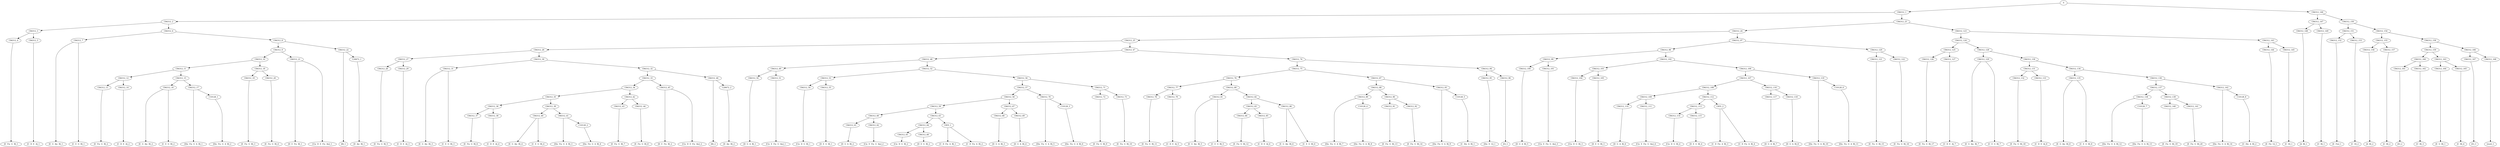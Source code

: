 digraph sample{
"S" -> "C84312_1";
"C84312_1" -> "C84312_2";
"C84312_2" -> "C84312_3";
"C84312_3" -> "C84312_4";
"C84312_4" -> "[E  Fis  G  B]_1";
"C84312_3" -> "C84312_5";
"C84312_5" -> "[C  D  E  A]_1";
"C84312_2" -> "C84312_6";
"C84312_6" -> "C84312_7";
"C84312_7" -> "[E  G  Ais  B]_1";
"C84312_7" -> "[C  E  G  B]_1";
"C84312_6" -> "C84312_8";
"C84312_8" -> "C84312_9";
"C84312_9" -> "C84312_10";
"C84312_10" -> "C84312_11";
"C84312_11" -> "C84312_12";
"C84312_12" -> "C84312_13";
"C84312_13" -> "[E  Fis  G  B]_2";
"C84312_12" -> "C84312_14";
"C84312_14" -> "[C  D  E  A]_2";
"C84312_11" -> "C84312_15";
"C84312_15" -> "C84312_16";
"C84312_16" -> "[E  G  Ais  B]_2";
"C84312_16" -> "[C  E  G  B]_2";
"C84312_15" -> "C84312_17";
"C84312_17" -> "[Dis  Fis  G  A  B]_1";
"C84312_17" -> "C10128_1";
"C10128_1" -> "[Dis  Fis  G  A  B]_2";
"C84312_10" -> "C84312_18";
"C84312_18" -> "C84312_19";
"C84312_19" -> "[E  Fis  G  B]_3";
"C84312_18" -> "C84312_20";
"C84312_20" -> "[E  Fis  G  B]_4";
"C84312_9" -> "C84312_21";
"C84312_21" -> "[D  E  Fis  B]_1";
"C84312_21" -> "[Cis  D  E  Fis  Ais]_1";
"C84312_8" -> "C84312_22";
"C84312_22" -> "[B]_1";
"C84312_22" -> "C20672_1";
"C20672_1" -> "[D  Ais  B]_1";
"C84312_1" -> "C84312_23";
"C84312_23" -> "C84312_24";
"C84312_24" -> "C84312_25";
"C84312_25" -> "C84312_26";
"C84312_26" -> "C84312_27";
"C84312_27" -> "C84312_28";
"C84312_28" -> "[E  Fis  G  B]_5";
"C84312_27" -> "C84312_29";
"C84312_29" -> "[C  D  E  A]_3";
"C84312_26" -> "C84312_30";
"C84312_30" -> "C84312_31";
"C84312_31" -> "[E  G  Ais  B]_3";
"C84312_31" -> "[C  E  G  B]_3";
"C84312_30" -> "C84312_32";
"C84312_32" -> "C84312_33";
"C84312_33" -> "C84312_34";
"C84312_34" -> "C84312_35";
"C84312_35" -> "C84312_36";
"C84312_36" -> "C84312_37";
"C84312_37" -> "[E  Fis  G  B]_6";
"C84312_36" -> "C84312_38";
"C84312_38" -> "[C  D  E  A]_4";
"C84312_35" -> "C84312_39";
"C84312_39" -> "C84312_40";
"C84312_40" -> "[E  G  Ais  B]_4";
"C84312_40" -> "[C  E  G  B]_4";
"C84312_39" -> "C84312_41";
"C84312_41" -> "[Dis  Fis  G  A  B]_3";
"C84312_41" -> "C10128_2";
"C10128_2" -> "[Dis  Fis  G  A  B]_4";
"C84312_34" -> "C84312_42";
"C84312_42" -> "C84312_43";
"C84312_43" -> "[E  Fis  G  B]_7";
"C84312_42" -> "C84312_44";
"C84312_44" -> "[E  Fis  G  B]_8";
"C84312_33" -> "C84312_45";
"C84312_45" -> "[D  E  Fis  B]_2";
"C84312_45" -> "[Cis  D  E  Fis  Ais]_2";
"C84312_32" -> "C84312_46";
"C84312_46" -> "[B]_2";
"C84312_46" -> "C20672_2";
"C20672_2" -> "[D  Ais  B]_2";
"C84312_25" -> "C84312_47";
"C84312_47" -> "C84312_48";
"C84312_48" -> "C84312_49";
"C84312_49" -> "C84312_50";
"C84312_50" -> "[D  G  A  B]_1";
"C84312_49" -> "C84312_51";
"C84312_51" -> "[Cis  E  Fis  G  Ais]_1";
"C84312_48" -> "C84312_52";
"C84312_52" -> "C84312_53";
"C84312_53" -> "C84312_54";
"C84312_54" -> "[Cis  D  G  B]_1";
"C84312_53" -> "C84312_55";
"C84312_55" -> "[D  E  G  B]_1";
"C84312_52" -> "C84312_56";
"C84312_56" -> "C84312_57";
"C84312_57" -> "C84312_58";
"C84312_58" -> "C84312_59";
"C84312_59" -> "C84312_60";
"C84312_60" -> "C84312_61";
"C84312_61" -> "[D  G  A  B]_2";
"C84312_60" -> "C84312_62";
"C84312_62" -> "[Cis  E  Fis  G  Ais]_2";
"C84312_59" -> "C84312_63";
"C84312_63" -> "C84312_64";
"C84312_64" -> "C84312_65";
"C84312_65" -> "[Cis  D  G  B]_2";
"C84312_64" -> "C84312_66";
"C84312_66" -> "[D  E  G  B]_2";
"C84312_63" -> "C855_1";
"C855_1" -> "[C  D  Fis  A  B]_1";
"C855_1" -> "[C  D  Fis  A  B]_2";
"C84312_58" -> "C84312_67";
"C84312_67" -> "C84312_68";
"C84312_68" -> "[D  G  A  B]_3";
"C84312_67" -> "C84312_69";
"C84312_69" -> "[D  G  A  B]_4";
"C84312_57" -> "C84312_70";
"C84312_70" -> "[Dis  Fis  G  A  B]_5";
"C84312_70" -> "C10128_3";
"C10128_3" -> "[Dis  Fis  G  A  B]_6";
"C84312_56" -> "C84312_71";
"C84312_71" -> "C84312_72";
"C84312_72" -> "[E  Fis  G  B]_9";
"C84312_71" -> "C84312_73";
"C84312_73" -> "[E  Fis  G  B]_10";
"C84312_47" -> "C84312_74";
"C84312_74" -> "C84312_75";
"C84312_75" -> "C84312_76";
"C84312_76" -> "C84312_77";
"C84312_77" -> "C84312_78";
"C84312_78" -> "[E  Fis  G  B]_11";
"C84312_77" -> "C84312_79";
"C84312_79" -> "[C  D  E  A]_5";
"C84312_76" -> "C84312_80";
"C84312_80" -> "C84312_81";
"C84312_81" -> "[E  G  Ais  B]_5";
"C84312_81" -> "[C  E  G  B]_5";
"C84312_80" -> "C84312_82";
"C84312_82" -> "C84312_83";
"C84312_83" -> "C84312_84";
"C84312_84" -> "[E  Fis  G  B]_12";
"C84312_83" -> "C84312_85";
"C84312_85" -> "[C  D  E  A]_6";
"C84312_82" -> "C84312_86";
"C84312_86" -> "[E  G  Ais  B]_6";
"C84312_86" -> "[C  E  G  B]_6";
"C84312_75" -> "C84312_87";
"C84312_87" -> "C84312_88";
"C84312_88" -> "C84312_89";
"C84312_89" -> "[Dis  Fis  G  A  B]_7";
"C84312_89" -> "C10128_4";
"C10128_4" -> "[Dis  Fis  G  A  B]_8";
"C84312_88" -> "C84312_90";
"C84312_90" -> "C84312_91";
"C84312_91" -> "[E  Fis  G  B]_13";
"C84312_90" -> "C84312_92";
"C84312_92" -> "[E  Fis  G  B]_14";
"C84312_87" -> "C84312_93";
"C84312_93" -> "[Dis  Fis  G  A  B]_9";
"C84312_93" -> "C10128_5";
"C10128_5" -> "[C  Dis  A  B]_1";
"C84312_74" -> "C84312_94";
"C84312_94" -> "C84312_95";
"C84312_95" -> "[Dis  E  G]_1";
"C84312_94" -> "C84312_96";
"C84312_96" -> "[E]_1";
"C84312_24" -> "C84312_97";
"C84312_97" -> "C84312_98";
"C84312_98" -> "C84312_99";
"C84312_99" -> "C84312_100";
"C84312_100" -> "[D  G  A  B]_5";
"C84312_99" -> "C84312_101";
"C84312_101" -> "[Cis  E  Fis  G  Ais]_3";
"C84312_98" -> "C84312_102";
"C84312_102" -> "C84312_103";
"C84312_103" -> "C84312_104";
"C84312_104" -> "[Cis  D  G  B]_3";
"C84312_103" -> "C84312_105";
"C84312_105" -> "[D  E  G  B]_3";
"C84312_102" -> "C84312_106";
"C84312_106" -> "C84312_107";
"C84312_107" -> "C84312_108";
"C84312_108" -> "C84312_109";
"C84312_109" -> "C84312_110";
"C84312_110" -> "[D  G  A  B]_6";
"C84312_109" -> "C84312_111";
"C84312_111" -> "[Cis  E  Fis  G  Ais]_4";
"C84312_108" -> "C84312_112";
"C84312_112" -> "C84312_113";
"C84312_113" -> "C84312_114";
"C84312_114" -> "[Cis  D  G  B]_4";
"C84312_113" -> "C84312_115";
"C84312_115" -> "[D  E  G  B]_4";
"C84312_112" -> "C855_2";
"C855_2" -> "[C  D  Fis  A  B]_3";
"C855_2" -> "[C  D  Fis  A  B]_4";
"C84312_107" -> "C84312_116";
"C84312_116" -> "C84312_117";
"C84312_117" -> "[D  G  A  B]_7";
"C84312_116" -> "C84312_118";
"C84312_118" -> "[D  G  A  B]_8";
"C84312_106" -> "C84312_119";
"C84312_119" -> "[Dis  Fis  G  A  B]_10";
"C84312_119" -> "C10128_6";
"C10128_6" -> "[Dis  Fis  G  A  B]_11";
"C84312_97" -> "C84312_120";
"C84312_120" -> "C84312_121";
"C84312_121" -> "[E  Fis  G  B]_15";
"C84312_120" -> "C84312_122";
"C84312_122" -> "[E  Fis  G  B]_16";
"C84312_23" -> "C84312_123";
"C84312_123" -> "C84312_124";
"C84312_124" -> "C84312_125";
"C84312_125" -> "C84312_126";
"C84312_126" -> "[E  Fis  G  B]_17";
"C84312_125" -> "C84312_127";
"C84312_127" -> "[C  D  E  A]_7";
"C84312_124" -> "C84312_128";
"C84312_128" -> "C84312_129";
"C84312_129" -> "[E  G  Ais  B]_7";
"C84312_129" -> "[C  E  G  B]_7";
"C84312_128" -> "C84312_130";
"C84312_130" -> "C84312_131";
"C84312_131" -> "C84312_132";
"C84312_132" -> "[E  Fis  G  B]_18";
"C84312_131" -> "C84312_133";
"C84312_133" -> "[C  D  E  A]_8";
"C84312_130" -> "C84312_134";
"C84312_134" -> "C84312_135";
"C84312_135" -> "[E  G  Ais  B]_8";
"C84312_135" -> "[C  E  G  B]_8";
"C84312_134" -> "C84312_136";
"C84312_136" -> "C84312_137";
"C84312_137" -> "C84312_138";
"C84312_138" -> "[Dis  Fis  G  A  B]_12";
"C84312_138" -> "C10128_7";
"C10128_7" -> "[Dis  Fis  G  A  B]_13";
"C84312_137" -> "C84312_139";
"C84312_139" -> "C84312_140";
"C84312_140" -> "[E  Fis  G  B]_19";
"C84312_139" -> "C84312_141";
"C84312_141" -> "[E  Fis  G  B]_20";
"C84312_136" -> "C84312_142";
"C84312_142" -> "[Dis  Fis  G  A  B]_14";
"C84312_142" -> "C10128_8";
"C10128_8" -> "[C  Dis  A  B]_2";
"C84312_123" -> "C84312_143";
"C84312_143" -> "C84312_144";
"C84312_144" -> "[E  Fis  G]_1";
"C84312_143" -> "C84312_145";
"C84312_145" -> "[C  D]_1";
"S" -> "C84312_146";
"C84312_146" -> "C84312_147";
"C84312_147" -> "C84312_148";
"C84312_148" -> "[A  B]_1";
"C84312_147" -> "C84312_149";
"C84312_149" -> "[C  B]_1";
"C84312_146" -> "C84312_150";
"C84312_150" -> "C84312_151";
"C84312_151" -> "C84312_152";
"C84312_152" -> "[E  Fis]_1";
"C84312_151" -> "C84312_153";
"C84312_153" -> "[C  D]_2";
"C84312_150" -> "C84312_154";
"C84312_154" -> "C84312_155";
"C84312_155" -> "C84312_156";
"C84312_156" -> "[A  B]_2";
"C84312_155" -> "C84312_157";
"C84312_157" -> "[C  B]_2";
"C84312_154" -> "C84312_158";
"C84312_158" -> "C84312_159";
"C84312_159" -> "C84312_160";
"C84312_160" -> "C84312_161";
"C84312_161" -> "[E]_2";
"C84312_160" -> "C84312_162";
"C84312_162" -> "[C  B]_3";
"C84312_159" -> "C84312_163";
"C84312_163" -> "C84312_164";
"C84312_164" -> "[E  G  B]_1";
"C84312_163" -> "C84312_165";
"C84312_165" -> "[C  B]_4";
"C84312_158" -> "C84312_166";
"C84312_166" -> "C84312_167";
"C84312_167" -> "[E]_3";
"C84312_166" -> "C84312_168";
"C84312_168" -> "[rest]_1";

{rank = min; "S";}
{rank = same; "C84312_1"; "C84312_146";}
{rank = same; "C84312_2"; "C84312_23"; "C84312_147"; "C84312_150";}
{rank = same; "C84312_3"; "C84312_6"; "C84312_24"; "C84312_123"; "C84312_148"; "C84312_149"; "C84312_151"; "C84312_154";}
{rank = same; "C84312_4"; "C84312_5"; "C84312_7"; "C84312_8"; "C84312_25"; "C84312_97"; "C84312_124"; "C84312_143"; "C84312_152"; "C84312_153"; "C84312_155"; "C84312_158";}
{rank = same; "C84312_9"; "C84312_22"; "C84312_26"; "C84312_47"; "C84312_98"; "C84312_120"; "C84312_125"; "C84312_128"; "C84312_144"; "C84312_145"; "C84312_156"; "C84312_157"; "C84312_159"; "C84312_166";}
{rank = same; "C84312_10"; "C84312_21"; "C20672_1"; "C84312_27"; "C84312_30"; "C84312_48"; "C84312_74"; "C84312_99"; "C84312_102"; "C84312_121"; "C84312_122"; "C84312_126"; "C84312_127"; "C84312_129"; "C84312_130"; "C84312_160"; "C84312_163"; "C84312_167"; "C84312_168";}
{rank = same; "C84312_11"; "C84312_18"; "C84312_28"; "C84312_29"; "C84312_31"; "C84312_32"; "C84312_49"; "C84312_52"; "C84312_75"; "C84312_94"; "C84312_100"; "C84312_101"; "C84312_103"; "C84312_106"; "C84312_131"; "C84312_134"; "C84312_161"; "C84312_162"; "C84312_164"; "C84312_165";}
{rank = same; "C84312_12"; "C84312_15"; "C84312_19"; "C84312_20"; "C84312_33"; "C84312_46"; "C84312_50"; "C84312_51"; "C84312_53"; "C84312_56"; "C84312_76"; "C84312_87"; "C84312_95"; "C84312_96"; "C84312_104"; "C84312_105"; "C84312_107"; "C84312_119"; "C84312_132"; "C84312_133"; "C84312_135"; "C84312_136";}
{rank = same; "C84312_13"; "C84312_14"; "C84312_16"; "C84312_17"; "C84312_34"; "C84312_45"; "C20672_2"; "C84312_54"; "C84312_55"; "C84312_57"; "C84312_71"; "C84312_77"; "C84312_80"; "C84312_88"; "C84312_93"; "C84312_108"; "C84312_116"; "C10128_6"; "C84312_137"; "C84312_142";}
{rank = same; "C10128_1"; "C84312_35"; "C84312_42"; "C84312_58"; "C84312_70"; "C84312_72"; "C84312_73"; "C84312_78"; "C84312_79"; "C84312_81"; "C84312_82"; "C84312_89"; "C84312_90"; "C10128_5"; "C84312_109"; "C84312_112"; "C84312_117"; "C84312_118"; "C84312_138"; "C84312_139"; "C10128_8";}
{rank = same; "C84312_36"; "C84312_39"; "C84312_43"; "C84312_44"; "C84312_59"; "C84312_67"; "C10128_3"; "C84312_83"; "C84312_86"; "C10128_4"; "C84312_91"; "C84312_92"; "C84312_110"; "C84312_111"; "C84312_113"; "C855_2"; "C10128_7"; "C84312_140"; "C84312_141";}
{rank = same; "C84312_37"; "C84312_38"; "C84312_40"; "C84312_41"; "C84312_60"; "C84312_63"; "C84312_68"; "C84312_69"; "C84312_84"; "C84312_85"; "C84312_114"; "C84312_115";}
{rank = same; "C10128_2"; "C84312_61"; "C84312_62"; "C84312_64"; "C855_1";}
{rank = same; "C84312_65"; "C84312_66";}
{rank = same; "[A  B]_1"; "[A  B]_2"; "[B]_1"; "[B]_2"; "[C  B]_1"; "[C  B]_2"; "[C  B]_3"; "[C  B]_4"; "[C  D  E  A]_1"; "[C  D  E  A]_2"; "[C  D  E  A]_3"; "[C  D  E  A]_4"; "[C  D  E  A]_5"; "[C  D  E  A]_6"; "[C  D  E  A]_7"; "[C  D  E  A]_8"; "[C  D  Fis  A  B]_1"; "[C  D  Fis  A  B]_2"; "[C  D  Fis  A  B]_3"; "[C  D  Fis  A  B]_4"; "[C  D]_1"; "[C  D]_2"; "[C  Dis  A  B]_1"; "[C  Dis  A  B]_2"; "[C  E  G  B]_1"; "[C  E  G  B]_2"; "[C  E  G  B]_3"; "[C  E  G  B]_4"; "[C  E  G  B]_5"; "[C  E  G  B]_6"; "[C  E  G  B]_7"; "[C  E  G  B]_8"; "[Cis  D  E  Fis  Ais]_1"; "[Cis  D  E  Fis  Ais]_2"; "[Cis  D  G  B]_1"; "[Cis  D  G  B]_2"; "[Cis  D  G  B]_3"; "[Cis  D  G  B]_4"; "[Cis  E  Fis  G  Ais]_1"; "[Cis  E  Fis  G  Ais]_2"; "[Cis  E  Fis  G  Ais]_3"; "[Cis  E  Fis  G  Ais]_4"; "[D  Ais  B]_1"; "[D  Ais  B]_2"; "[D  E  Fis  B]_1"; "[D  E  Fis  B]_2"; "[D  E  G  B]_1"; "[D  E  G  B]_2"; "[D  E  G  B]_3"; "[D  E  G  B]_4"; "[D  G  A  B]_1"; "[D  G  A  B]_2"; "[D  G  A  B]_3"; "[D  G  A  B]_4"; "[D  G  A  B]_5"; "[D  G  A  B]_6"; "[D  G  A  B]_7"; "[D  G  A  B]_8"; "[Dis  E  G]_1"; "[Dis  Fis  G  A  B]_1"; "[Dis  Fis  G  A  B]_2"; "[Dis  Fis  G  A  B]_3"; "[Dis  Fis  G  A  B]_4"; "[Dis  Fis  G  A  B]_5"; "[Dis  Fis  G  A  B]_6"; "[Dis  Fis  G  A  B]_7"; "[Dis  Fis  G  A  B]_8"; "[Dis  Fis  G  A  B]_9"; "[Dis  Fis  G  A  B]_10"; "[Dis  Fis  G  A  B]_11"; "[Dis  Fis  G  A  B]_12"; "[Dis  Fis  G  A  B]_13"; "[Dis  Fis  G  A  B]_14"; "[E  Fis  G  B]_1"; "[E  Fis  G  B]_2"; "[E  Fis  G  B]_3"; "[E  Fis  G  B]_4"; "[E  Fis  G  B]_5"; "[E  Fis  G  B]_6"; "[E  Fis  G  B]_7"; "[E  Fis  G  B]_8"; "[E  Fis  G  B]_9"; "[E  Fis  G  B]_10"; "[E  Fis  G  B]_11"; "[E  Fis  G  B]_12"; "[E  Fis  G  B]_13"; "[E  Fis  G  B]_14"; "[E  Fis  G  B]_15"; "[E  Fis  G  B]_16"; "[E  Fis  G  B]_17"; "[E  Fis  G  B]_18"; "[E  Fis  G  B]_19"; "[E  Fis  G  B]_20"; "[E  Fis  G]_1"; "[E  Fis]_1"; "[E  G  Ais  B]_1"; "[E  G  Ais  B]_2"; "[E  G  Ais  B]_3"; "[E  G  Ais  B]_4"; "[E  G  Ais  B]_5"; "[E  G  Ais  B]_6"; "[E  G  Ais  B]_7"; "[E  G  Ais  B]_8"; "[E  G  B]_1"; "[E]_1"; "[E]_2"; "[E]_3"; "[rest]_1";}
}
